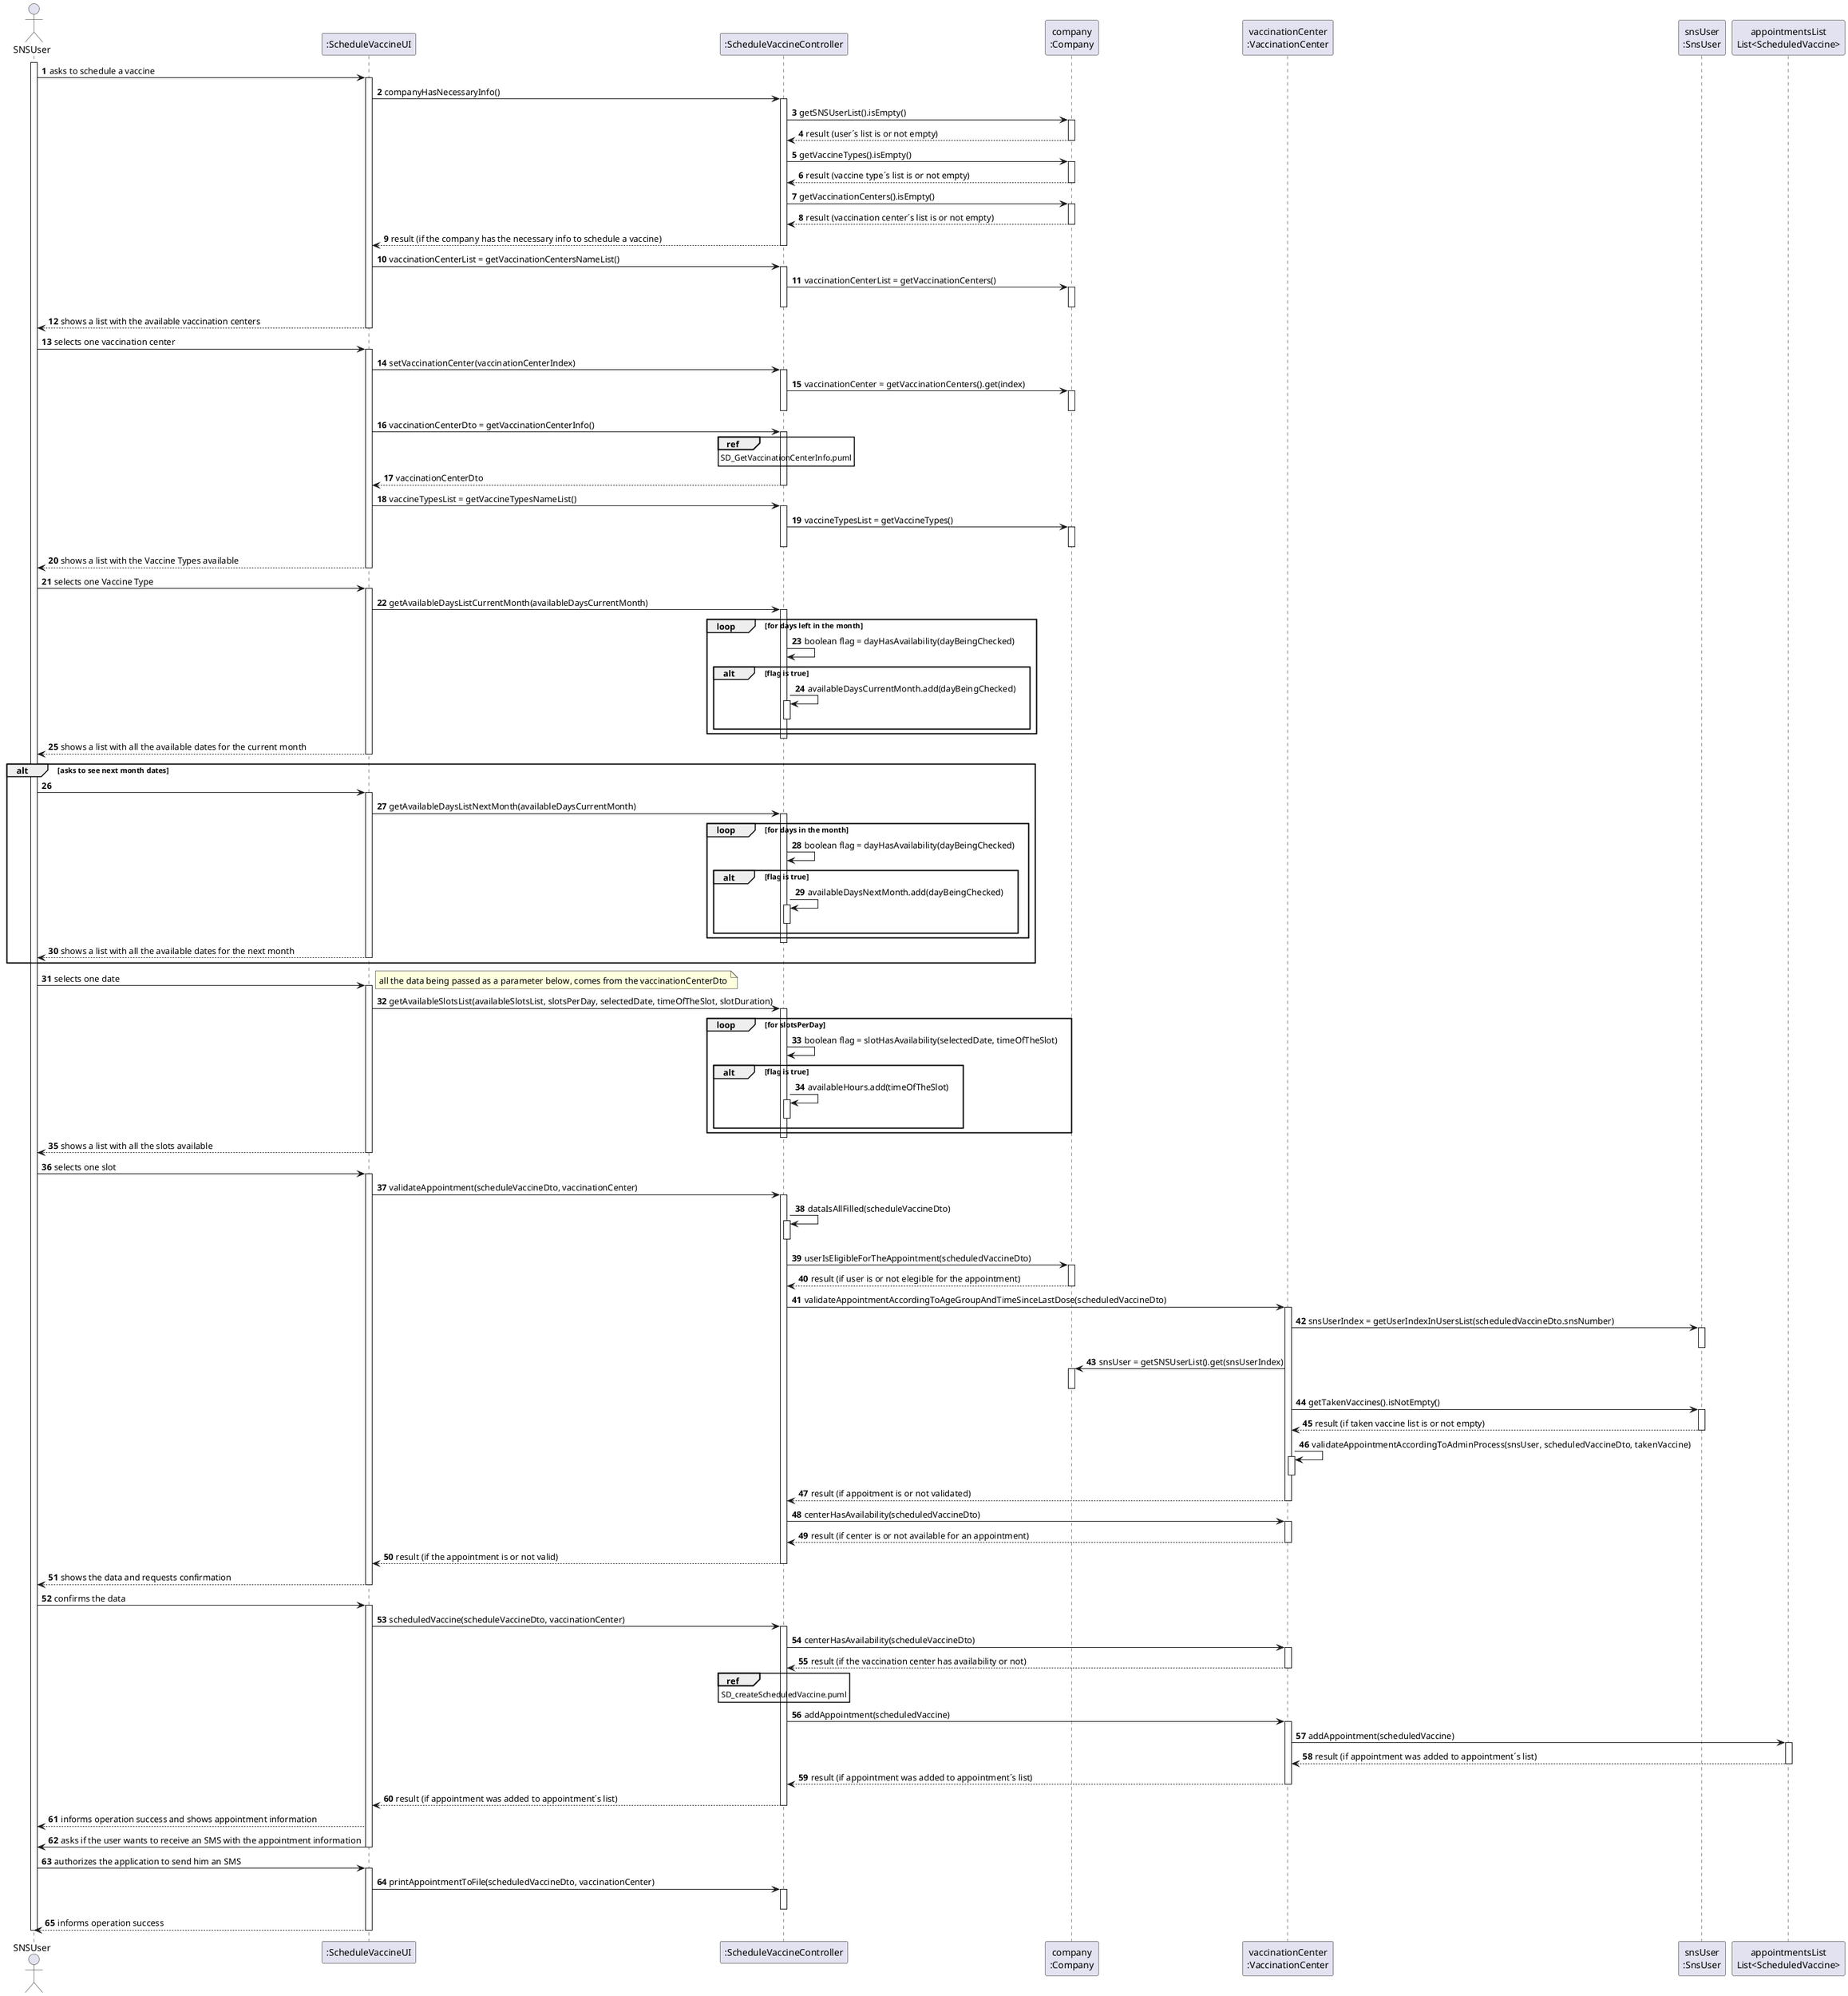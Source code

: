 @startuml

autonumber

actor SNSUser as U

participant ":ScheduleVaccineUI" as UI
participant ":ScheduleVaccineController" as CTRL
participant "company\n:Company" as C
participant "vaccinationCenter\n:VaccinationCenter" as VC
participant "snsUser\n:SnsUser" as SU
participant "appointmentsList\nList<ScheduledVaccine>" as L


activate U
U -> UI : asks to schedule a vaccine
activate UI

UI -> CTRL : companyHasNecessaryInfo()
activate CTRL

CTRL -> C : getSNSUserList().isEmpty()
activate C
C ---> CTRL : result (user´s list is or not empty)
deactivate C

CTRL -> C : getVaccineTypes().isEmpty()
activate C
C ---> CTRL : result (vaccine type´s list is or not empty)
deactivate C

CTRL -> C :  getVaccinationCenters().isEmpty()
activate C
C ---> CTRL : result (vaccination center´s list is or not empty)
deactivate C
CTRL ---> UI : result (if the company has the necessary info to schedule a vaccine)
deactivate CTRL
UI -> CTRL : vaccinationCenterList = getVaccinationCentersNameList()
activate CTRL
CTRL -> C : vaccinationCenterList = getVaccinationCenters()
activate C
deactivate C
deactivate CTRL

UI --> U : shows a list with the available vaccination centers

deactivate UI
U -> UI : selects one vaccination center



activate UI
UI -> CTRL : setVaccinationCenter(vaccinationCenterIndex)
activate CTRL
CTRL -> C : vaccinationCenter = getVaccinationCenters().get(index)
activate C
deactivate C
deactivate CTRL


UI -> CTRL : vaccinationCenterDto = getVaccinationCenterInfo()
activate CTRL
ref over CTRL: SD_GetVaccinationCenterInfo.puml
CTRL --> UI : vaccinationCenterDto
deactivate CTRL



UI -> CTRL : vaccineTypesList = getVaccineTypesNameList()
activate CTRL
CTRL -> C : vaccineTypesList = getVaccineTypes()
activate C
deactivate C
deactivate CTRL


 UI --> U : shows a list with the Vaccine Types available
deactivate UI
U -> UI : selects one Vaccine Type

activate UI
UI -> CTRL : getAvailableDaysListCurrentMonth(availableDaysCurrentMonth)
activate CTRL
loop for days left in the month

CTRL -> CTRL : boolean flag = dayHasAvailability(dayBeingChecked)
alt flag is true
CTRL -> CTRL :  availableDaysCurrentMonth.add(dayBeingChecked)

activate CTRL
deactivate CTRL
end
end
activate CTRL
deactivate CTRL
deactivate CTRL



 UI --> U : shows a list with all the available dates for the current month
deactivate UI
alt asks to see next month dates
U -> UI :
activate UI
UI -> CTRL : getAvailableDaysListNextMonth(availableDaysCurrentMonth)
activate CTRL
loop for days in the month

CTRL -> CTRL : boolean flag = dayHasAvailability(dayBeingChecked)
alt flag is true
CTRL -> CTRL :  availableDaysNextMonth.add(dayBeingChecked)

activate CTRL
deactivate CTRL
end
end
activate CTRL
deactivate CTRL
deactivate CTRL
UI --> U : shows a list with all the available dates for the next month
deactivate UI

end

U -> UI : selects one date
activate UI
note right
all the data being passed as a parameter below, comes from the vaccinationCenterDto
end note


UI -> CTRL : getAvailableSlotsList(availableSlotsList, slotsPerDay, selectedDate, timeOfTheSlot, slotDuration)
activate CTRL
loop for slotsPerDay

CTRL -> CTRL : boolean flag = slotHasAvailability(selectedDate, timeOfTheSlot)
alt flag is true
CTRL -> CTRL : availableHours.add(timeOfTheSlot)

activate CTRL
deactivate CTRL
end
end
activate CTRL
deactivate CTRL
deactivate CTRL


UI --> U : shows a list with all the slots available
deactivate UI
U -> UI : selects one slot



activate UI
UI -> CTRL : validateAppointment(scheduleVaccineDto, vaccinationCenter)

activate CTRL
CTRL -> CTRL : dataIsAllFilled(scheduleVaccineDto)
activate CTRL
deactivate CTRL
CTRL -> C : userIsEligibleForTheAppointment(scheduledVaccineDto)
activate C
C ---> CTRL : result (if user is or not elegible for the appointment)
deactivate C





CTRL -> VC : validateAppointmentAccordingToAgeGroupAndTimeSinceLastDose(scheduledVaccineDto)
activate VC
VC -> SU : snsUserIndex = getUserIndexInUsersList(scheduledVaccineDto.snsNumber)
activate SU
deactivate SU
VC -> C : snsUser = getSNSUserList().get(snsUserIndex)
activate C
deactivate C
VC -> SU : getTakenVaccines().isNotEmpty()
activate SU
SU --> VC : result (if taken vaccine list is or not empty)
deactivate SU
VC -> VC : validateAppointmentAccordingToAdminProcess(snsUser, scheduledVaccineDto, takenVaccine)
activate VC
deactivate VC


VC --> CTRL : result (if appoitment is or not validated)
deactivate VC


CTRL -> VC : centerHasAvailability(scheduledVaccineDto)
activate VC
VC ---> CTRL : result (if center is or not available for an appointment)
deactivate VC


CTRL ---> UI : result (if the appointment is or not valid)
deactivate CTRL

UI ---> U : shows the data and requests confirmation
deactivate UI

U -> UI : confirms the data
activate UI

UI -> CTRL : scheduledVaccine(scheduleVaccineDto, vaccinationCenter)
activate CTRL


CTRL -> VC : centerHasAvailability(scheduleVaccineDto)

activate VC
VC ---> CTRL : result (if the vaccination center has availability or not)
deactivate VC


ref over CTRL : SD_createScheduledVaccine.puml


CTRL -> VC : addAppointment(scheduledVaccine)
activate VC


VC -> L : addAppointment(scheduledVaccine)
activate L
L --> VC : result (if appointment was added to appointment´s list)

deactivate L

VC --> CTRL : result (if appointment was added to appointment´s list)

deactivate VC

CTRL ---> UI : result (if appointment was added to appointment´s list)
deactivate CTRL
UI --> U : informs operation success and shows appointment information

UI -> U : asks if the user wants to receive an SMS with the appointment information
deactivate UI

U -> UI : authorizes the application to send him an SMS
activate UI
UI -> CTRL : printAppointmentToFile(scheduledVaccineDto, vaccinationCenter)
activate CTRL
deactivate CTRL
UI ---> U : informs operation success
deactivate UI
deactivate U
@enduml